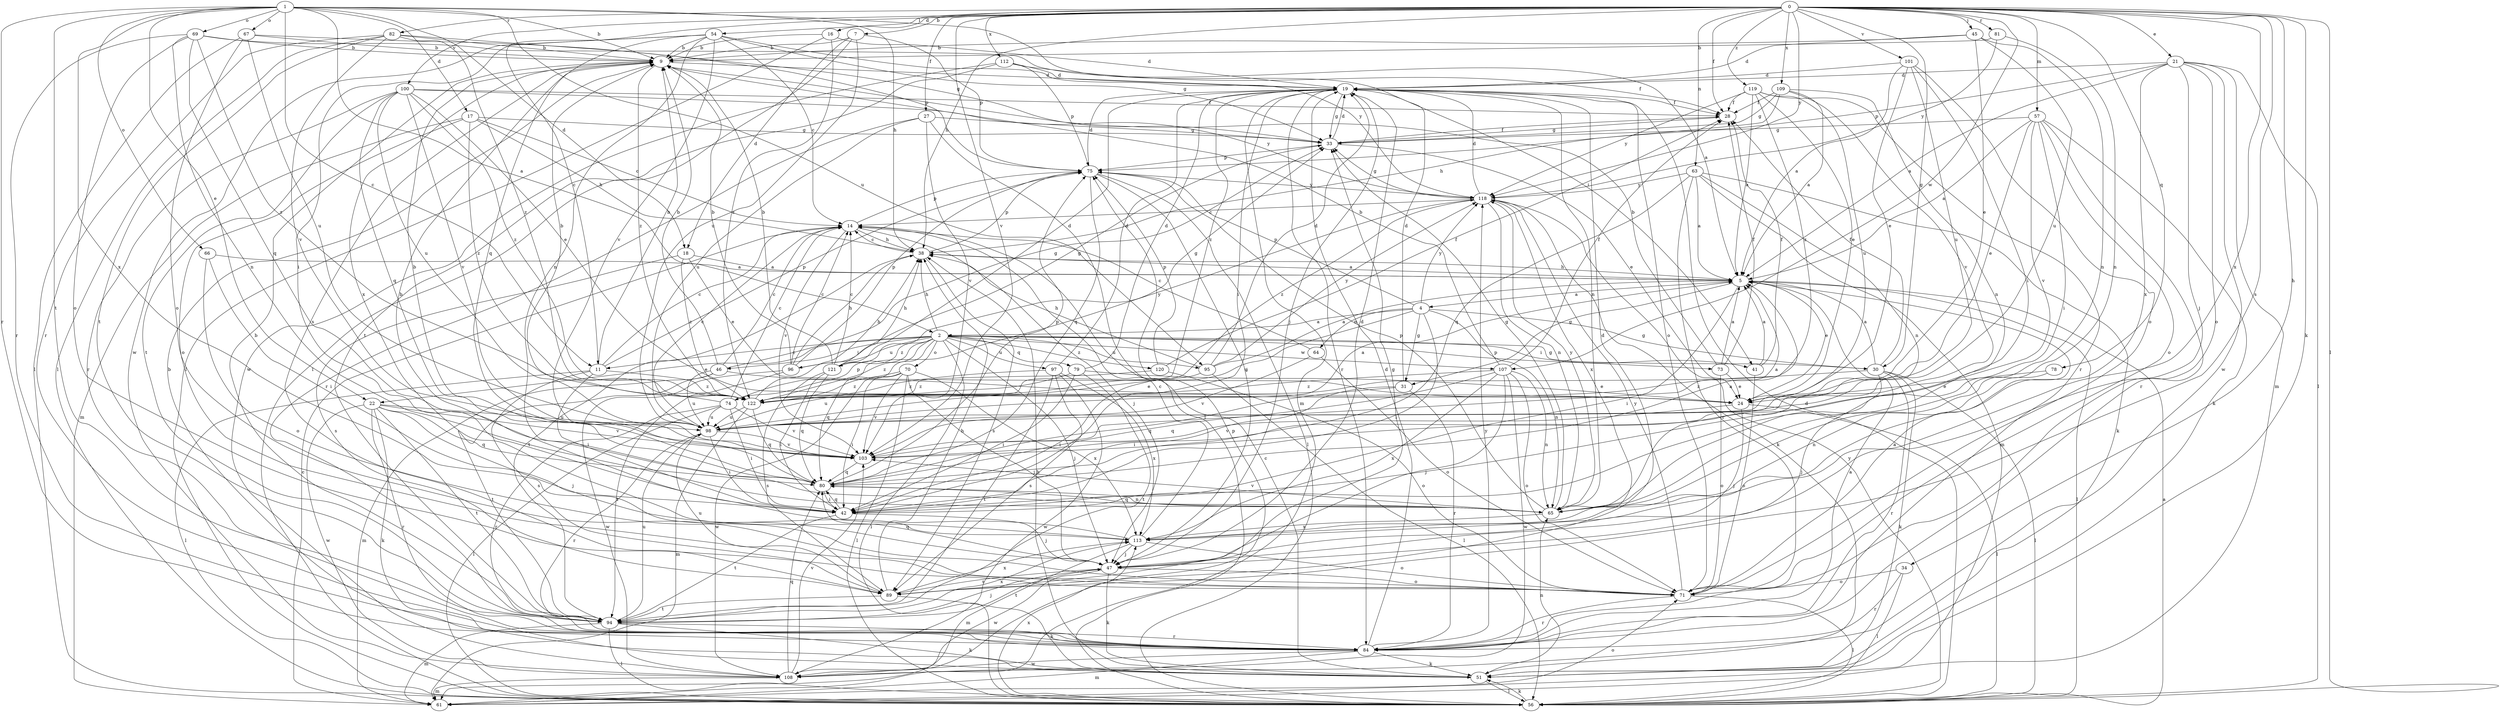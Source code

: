 strict digraph  {
0;
1;
2;
4;
5;
7;
9;
11;
14;
16;
17;
18;
19;
21;
22;
24;
27;
28;
30;
31;
33;
34;
38;
41;
42;
45;
46;
47;
51;
54;
56;
57;
61;
63;
64;
65;
66;
67;
69;
70;
71;
73;
74;
75;
78;
79;
80;
81;
82;
84;
89;
94;
95;
96;
97;
98;
100;
101;
103;
107;
108;
109;
112;
113;
118;
119;
120;
121;
122;
0 -> 7  [label=b];
0 -> 11  [label=c];
0 -> 16  [label=d];
0 -> 21  [label=e];
0 -> 27  [label=f];
0 -> 28  [label=f];
0 -> 30  [label=g];
0 -> 34  [label=h];
0 -> 38  [label=h];
0 -> 45  [label=j];
0 -> 51  [label=k];
0 -> 54  [label=l];
0 -> 56  [label=l];
0 -> 57  [label=m];
0 -> 63  [label=n];
0 -> 78  [label=q];
0 -> 81  [label=r];
0 -> 82  [label=r];
0 -> 89  [label=s];
0 -> 100  [label=v];
0 -> 101  [label=v];
0 -> 103  [label=v];
0 -> 107  [label=w];
0 -> 109  [label=x];
0 -> 112  [label=x];
0 -> 113  [label=x];
0 -> 118  [label=y];
0 -> 119  [label=z];
1 -> 2  [label=a];
1 -> 9  [label=b];
1 -> 11  [label=c];
1 -> 17  [label=d];
1 -> 18  [label=d];
1 -> 22  [label=e];
1 -> 38  [label=h];
1 -> 41  [label=i];
1 -> 66  [label=o];
1 -> 67  [label=o];
1 -> 69  [label=o];
1 -> 84  [label=r];
1 -> 94  [label=t];
1 -> 95  [label=u];
1 -> 113  [label=x];
2 -> 11  [label=c];
2 -> 22  [label=e];
2 -> 30  [label=g];
2 -> 38  [label=h];
2 -> 41  [label=i];
2 -> 46  [label=j];
2 -> 47  [label=j];
2 -> 56  [label=l];
2 -> 70  [label=o];
2 -> 73  [label=p];
2 -> 74  [label=p];
2 -> 79  [label=q];
2 -> 80  [label=q];
2 -> 95  [label=u];
2 -> 96  [label=u];
2 -> 97  [label=u];
2 -> 107  [label=w];
2 -> 120  [label=z];
2 -> 121  [label=z];
2 -> 122  [label=z];
4 -> 2  [label=a];
4 -> 30  [label=g];
4 -> 31  [label=g];
4 -> 42  [label=i];
4 -> 64  [label=n];
4 -> 65  [label=n];
4 -> 75  [label=p];
4 -> 98  [label=u];
4 -> 118  [label=y];
5 -> 4  [label=a];
5 -> 24  [label=e];
5 -> 31  [label=g];
5 -> 38  [label=h];
5 -> 42  [label=i];
5 -> 56  [label=l];
7 -> 9  [label=b];
7 -> 18  [label=d];
7 -> 56  [label=l];
7 -> 75  [label=p];
7 -> 98  [label=u];
9 -> 19  [label=d];
9 -> 89  [label=s];
9 -> 113  [label=x];
9 -> 122  [label=z];
11 -> 9  [label=b];
11 -> 14  [label=c];
11 -> 42  [label=i];
11 -> 56  [label=l];
11 -> 75  [label=p];
11 -> 89  [label=s];
11 -> 122  [label=z];
14 -> 38  [label=h];
14 -> 47  [label=j];
14 -> 75  [label=p];
14 -> 103  [label=v];
16 -> 9  [label=b];
16 -> 19  [label=d];
16 -> 56  [label=l];
16 -> 122  [label=z];
17 -> 14  [label=c];
17 -> 33  [label=g];
17 -> 38  [label=h];
17 -> 61  [label=m];
17 -> 71  [label=o];
17 -> 122  [label=z];
18 -> 5  [label=a];
18 -> 24  [label=e];
18 -> 89  [label=s];
18 -> 122  [label=z];
19 -> 28  [label=f];
19 -> 33  [label=g];
19 -> 42  [label=i];
19 -> 47  [label=j];
19 -> 61  [label=m];
19 -> 65  [label=n];
19 -> 71  [label=o];
19 -> 84  [label=r];
19 -> 122  [label=z];
21 -> 5  [label=a];
21 -> 19  [label=d];
21 -> 47  [label=j];
21 -> 56  [label=l];
21 -> 61  [label=m];
21 -> 71  [label=o];
21 -> 75  [label=p];
21 -> 108  [label=w];
21 -> 113  [label=x];
22 -> 47  [label=j];
22 -> 51  [label=k];
22 -> 80  [label=q];
22 -> 84  [label=r];
22 -> 94  [label=t];
22 -> 98  [label=u];
22 -> 103  [label=v];
22 -> 108  [label=w];
24 -> 47  [label=j];
24 -> 56  [label=l];
24 -> 103  [label=v];
27 -> 33  [label=g];
27 -> 56  [label=l];
27 -> 84  [label=r];
27 -> 98  [label=u];
27 -> 103  [label=v];
28 -> 33  [label=g];
30 -> 5  [label=a];
30 -> 28  [label=f];
30 -> 47  [label=j];
30 -> 51  [label=k];
30 -> 56  [label=l];
30 -> 84  [label=r];
30 -> 122  [label=z];
31 -> 19  [label=d];
31 -> 42  [label=i];
31 -> 80  [label=q];
31 -> 84  [label=r];
33 -> 19  [label=d];
33 -> 24  [label=e];
33 -> 28  [label=f];
33 -> 75  [label=p];
34 -> 56  [label=l];
34 -> 71  [label=o];
34 -> 84  [label=r];
38 -> 5  [label=a];
38 -> 14  [label=c];
38 -> 75  [label=p];
38 -> 89  [label=s];
38 -> 94  [label=t];
41 -> 5  [label=a];
41 -> 28  [label=f];
41 -> 71  [label=o];
42 -> 47  [label=j];
42 -> 80  [label=q];
42 -> 94  [label=t];
45 -> 9  [label=b];
45 -> 19  [label=d];
45 -> 24  [label=e];
45 -> 65  [label=n];
45 -> 98  [label=u];
46 -> 9  [label=b];
46 -> 14  [label=c];
46 -> 24  [label=e];
46 -> 33  [label=g];
46 -> 61  [label=m];
46 -> 94  [label=t];
46 -> 98  [label=u];
47 -> 19  [label=d];
47 -> 51  [label=k];
47 -> 71  [label=o];
47 -> 80  [label=q];
47 -> 89  [label=s];
47 -> 94  [label=t];
47 -> 108  [label=w];
51 -> 9  [label=b];
51 -> 14  [label=c];
51 -> 38  [label=h];
51 -> 56  [label=l];
51 -> 65  [label=n];
54 -> 9  [label=b];
54 -> 14  [label=c];
54 -> 33  [label=g];
54 -> 42  [label=i];
54 -> 65  [label=n];
54 -> 80  [label=q];
54 -> 103  [label=v];
54 -> 108  [label=w];
54 -> 118  [label=y];
56 -> 5  [label=a];
56 -> 19  [label=d];
56 -> 51  [label=k];
56 -> 113  [label=x];
56 -> 118  [label=y];
57 -> 5  [label=a];
57 -> 24  [label=e];
57 -> 33  [label=g];
57 -> 42  [label=i];
57 -> 51  [label=k];
57 -> 71  [label=o];
57 -> 84  [label=r];
57 -> 103  [label=v];
61 -> 14  [label=c];
61 -> 71  [label=o];
63 -> 5  [label=a];
63 -> 51  [label=k];
63 -> 61  [label=m];
63 -> 65  [label=n];
63 -> 80  [label=q];
63 -> 84  [label=r];
63 -> 118  [label=y];
64 -> 14  [label=c];
64 -> 71  [label=o];
64 -> 103  [label=v];
65 -> 33  [label=g];
65 -> 75  [label=p];
65 -> 80  [label=q];
65 -> 103  [label=v];
65 -> 113  [label=x];
65 -> 118  [label=y];
66 -> 5  [label=a];
66 -> 42  [label=i];
66 -> 71  [label=o];
67 -> 9  [label=b];
67 -> 33  [label=g];
67 -> 56  [label=l];
67 -> 71  [label=o];
67 -> 98  [label=u];
69 -> 5  [label=a];
69 -> 9  [label=b];
69 -> 65  [label=n];
69 -> 71  [label=o];
69 -> 80  [label=q];
69 -> 84  [label=r];
69 -> 122  [label=z];
70 -> 42  [label=i];
70 -> 47  [label=j];
70 -> 56  [label=l];
70 -> 103  [label=v];
70 -> 108  [label=w];
70 -> 113  [label=x];
70 -> 122  [label=z];
71 -> 5  [label=a];
71 -> 56  [label=l];
71 -> 84  [label=r];
71 -> 118  [label=y];
73 -> 5  [label=a];
73 -> 9  [label=b];
73 -> 24  [label=e];
73 -> 28  [label=f];
73 -> 71  [label=o];
74 -> 9  [label=b];
74 -> 14  [label=c];
74 -> 42  [label=i];
74 -> 56  [label=l];
74 -> 84  [label=r];
74 -> 98  [label=u];
74 -> 103  [label=v];
74 -> 118  [label=y];
75 -> 19  [label=d];
75 -> 47  [label=j];
75 -> 56  [label=l];
75 -> 80  [label=q];
75 -> 118  [label=y];
78 -> 24  [label=e];
78 -> 65  [label=n];
79 -> 19  [label=d];
79 -> 24  [label=e];
79 -> 42  [label=i];
79 -> 94  [label=t];
79 -> 98  [label=u];
80 -> 5  [label=a];
80 -> 9  [label=b];
80 -> 42  [label=i];
80 -> 65  [label=n];
80 -> 75  [label=p];
81 -> 9  [label=b];
81 -> 65  [label=n];
81 -> 118  [label=y];
82 -> 9  [label=b];
82 -> 56  [label=l];
82 -> 75  [label=p];
82 -> 84  [label=r];
82 -> 94  [label=t];
82 -> 103  [label=v];
82 -> 122  [label=z];
84 -> 5  [label=a];
84 -> 19  [label=d];
84 -> 51  [label=k];
84 -> 61  [label=m];
84 -> 108  [label=w];
84 -> 118  [label=y];
89 -> 19  [label=d];
89 -> 33  [label=g];
89 -> 38  [label=h];
89 -> 51  [label=k];
89 -> 94  [label=t];
89 -> 98  [label=u];
89 -> 113  [label=x];
94 -> 9  [label=b];
94 -> 47  [label=j];
94 -> 51  [label=k];
94 -> 56  [label=l];
94 -> 61  [label=m];
94 -> 84  [label=r];
94 -> 98  [label=u];
94 -> 113  [label=x];
95 -> 5  [label=a];
95 -> 19  [label=d];
95 -> 38  [label=h];
95 -> 42  [label=i];
95 -> 56  [label=l];
95 -> 118  [label=y];
96 -> 9  [label=b];
96 -> 14  [label=c];
96 -> 33  [label=g];
96 -> 38  [label=h];
96 -> 75  [label=p];
96 -> 94  [label=t];
96 -> 108  [label=w];
97 -> 19  [label=d];
97 -> 89  [label=s];
97 -> 94  [label=t];
97 -> 108  [label=w];
97 -> 113  [label=x];
97 -> 122  [label=z];
98 -> 5  [label=a];
98 -> 14  [label=c];
98 -> 42  [label=i];
98 -> 84  [label=r];
98 -> 103  [label=v];
100 -> 24  [label=e];
100 -> 28  [label=f];
100 -> 80  [label=q];
100 -> 84  [label=r];
100 -> 94  [label=t];
100 -> 98  [label=u];
100 -> 103  [label=v];
100 -> 118  [label=y];
100 -> 122  [label=z];
101 -> 5  [label=a];
101 -> 19  [label=d];
101 -> 24  [label=e];
101 -> 42  [label=i];
101 -> 71  [label=o];
101 -> 98  [label=u];
103 -> 5  [label=a];
103 -> 80  [label=q];
107 -> 9  [label=b];
107 -> 28  [label=f];
107 -> 47  [label=j];
107 -> 65  [label=n];
107 -> 71  [label=o];
107 -> 80  [label=q];
107 -> 108  [label=w];
107 -> 113  [label=x];
107 -> 122  [label=z];
108 -> 61  [label=m];
108 -> 75  [label=p];
108 -> 80  [label=q];
108 -> 103  [label=v];
109 -> 5  [label=a];
109 -> 28  [label=f];
109 -> 33  [label=g];
109 -> 38  [label=h];
109 -> 65  [label=n];
109 -> 103  [label=v];
112 -> 19  [label=d];
112 -> 28  [label=f];
112 -> 75  [label=p];
112 -> 94  [label=t];
112 -> 108  [label=w];
113 -> 9  [label=b];
113 -> 14  [label=c];
113 -> 47  [label=j];
113 -> 61  [label=m];
113 -> 71  [label=o];
118 -> 14  [label=c];
118 -> 19  [label=d];
118 -> 33  [label=g];
118 -> 51  [label=k];
118 -> 65  [label=n];
118 -> 113  [label=x];
118 -> 122  [label=z];
119 -> 5  [label=a];
119 -> 24  [label=e];
119 -> 28  [label=f];
119 -> 84  [label=r];
119 -> 98  [label=u];
119 -> 118  [label=y];
119 -> 122  [label=z];
120 -> 28  [label=f];
120 -> 71  [label=o];
120 -> 75  [label=p];
120 -> 122  [label=z];
121 -> 9  [label=b];
121 -> 14  [label=c];
121 -> 19  [label=d];
121 -> 33  [label=g];
121 -> 38  [label=h];
121 -> 42  [label=i];
121 -> 80  [label=q];
121 -> 89  [label=s];
122 -> 38  [label=h];
122 -> 61  [label=m];
122 -> 80  [label=q];
122 -> 98  [label=u];
}
